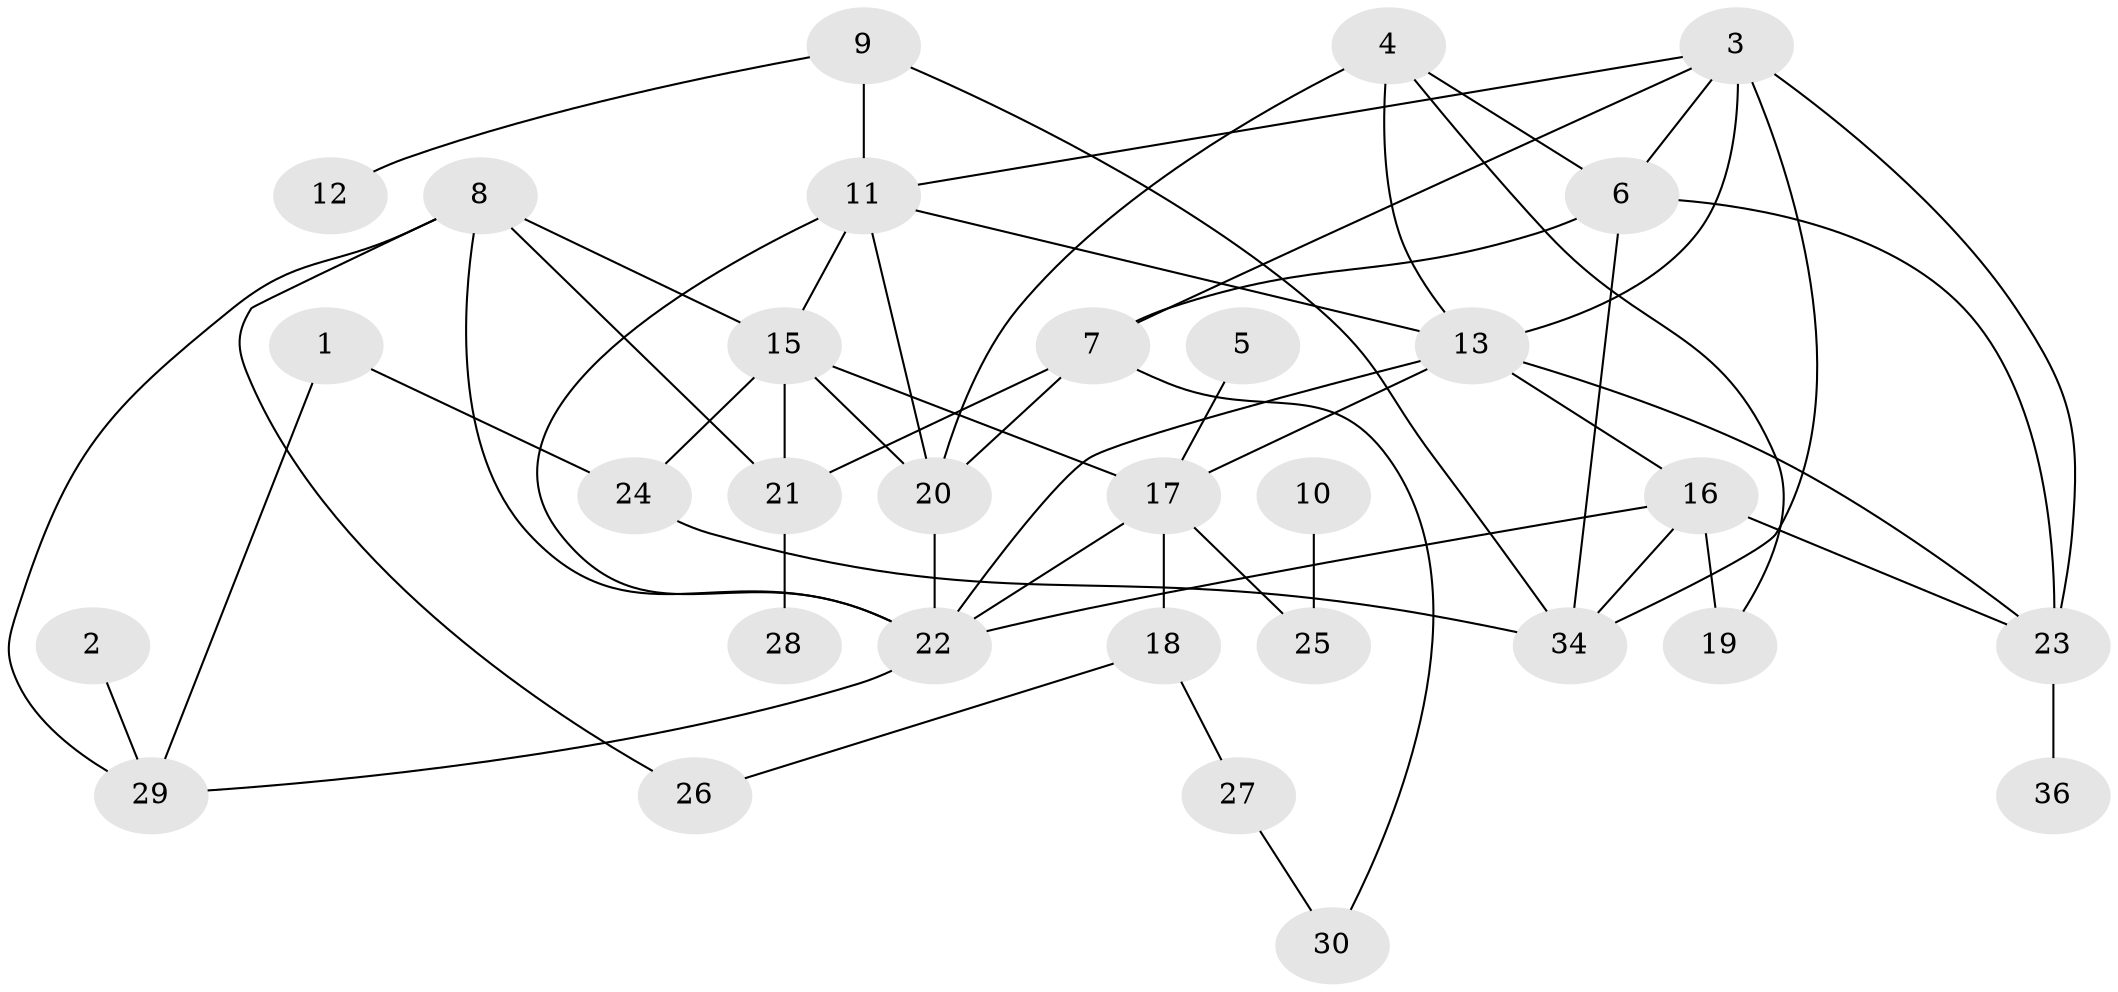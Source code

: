 // original degree distribution, {2: 0.2535211267605634, 1: 0.14084507042253522, 3: 0.2112676056338028, 4: 0.2112676056338028, 5: 0.07042253521126761, 0: 0.07042253521126761, 6: 0.04225352112676056}
// Generated by graph-tools (version 1.1) at 2025/33/03/09/25 02:33:31]
// undirected, 31 vertices, 56 edges
graph export_dot {
graph [start="1"]
  node [color=gray90,style=filled];
  1;
  2;
  3;
  4;
  5;
  6;
  7;
  8;
  9;
  10;
  11;
  12;
  13;
  15;
  16;
  17;
  18;
  19;
  20;
  21;
  22;
  23;
  24;
  25;
  26;
  27;
  28;
  29;
  30;
  34;
  36;
  1 -- 24 [weight=1.0];
  1 -- 29 [weight=1.0];
  2 -- 29 [weight=1.0];
  3 -- 6 [weight=1.0];
  3 -- 7 [weight=1.0];
  3 -- 11 [weight=2.0];
  3 -- 13 [weight=2.0];
  3 -- 23 [weight=2.0];
  3 -- 34 [weight=1.0];
  4 -- 6 [weight=1.0];
  4 -- 13 [weight=1.0];
  4 -- 19 [weight=1.0];
  4 -- 20 [weight=1.0];
  5 -- 17 [weight=1.0];
  6 -- 7 [weight=1.0];
  6 -- 23 [weight=1.0];
  6 -- 34 [weight=1.0];
  7 -- 20 [weight=1.0];
  7 -- 21 [weight=1.0];
  7 -- 30 [weight=1.0];
  8 -- 15 [weight=1.0];
  8 -- 21 [weight=1.0];
  8 -- 22 [weight=1.0];
  8 -- 26 [weight=1.0];
  8 -- 29 [weight=1.0];
  9 -- 11 [weight=1.0];
  9 -- 12 [weight=1.0];
  9 -- 34 [weight=1.0];
  10 -- 25 [weight=1.0];
  11 -- 13 [weight=2.0];
  11 -- 15 [weight=1.0];
  11 -- 20 [weight=1.0];
  11 -- 22 [weight=2.0];
  13 -- 16 [weight=1.0];
  13 -- 17 [weight=1.0];
  13 -- 22 [weight=1.0];
  13 -- 23 [weight=1.0];
  15 -- 17 [weight=1.0];
  15 -- 20 [weight=1.0];
  15 -- 21 [weight=1.0];
  15 -- 24 [weight=1.0];
  16 -- 19 [weight=2.0];
  16 -- 22 [weight=1.0];
  16 -- 23 [weight=1.0];
  16 -- 34 [weight=1.0];
  17 -- 18 [weight=1.0];
  17 -- 22 [weight=1.0];
  17 -- 25 [weight=1.0];
  18 -- 26 [weight=1.0];
  18 -- 27 [weight=1.0];
  20 -- 22 [weight=1.0];
  21 -- 28 [weight=1.0];
  22 -- 29 [weight=1.0];
  23 -- 36 [weight=1.0];
  24 -- 34 [weight=1.0];
  27 -- 30 [weight=1.0];
}
